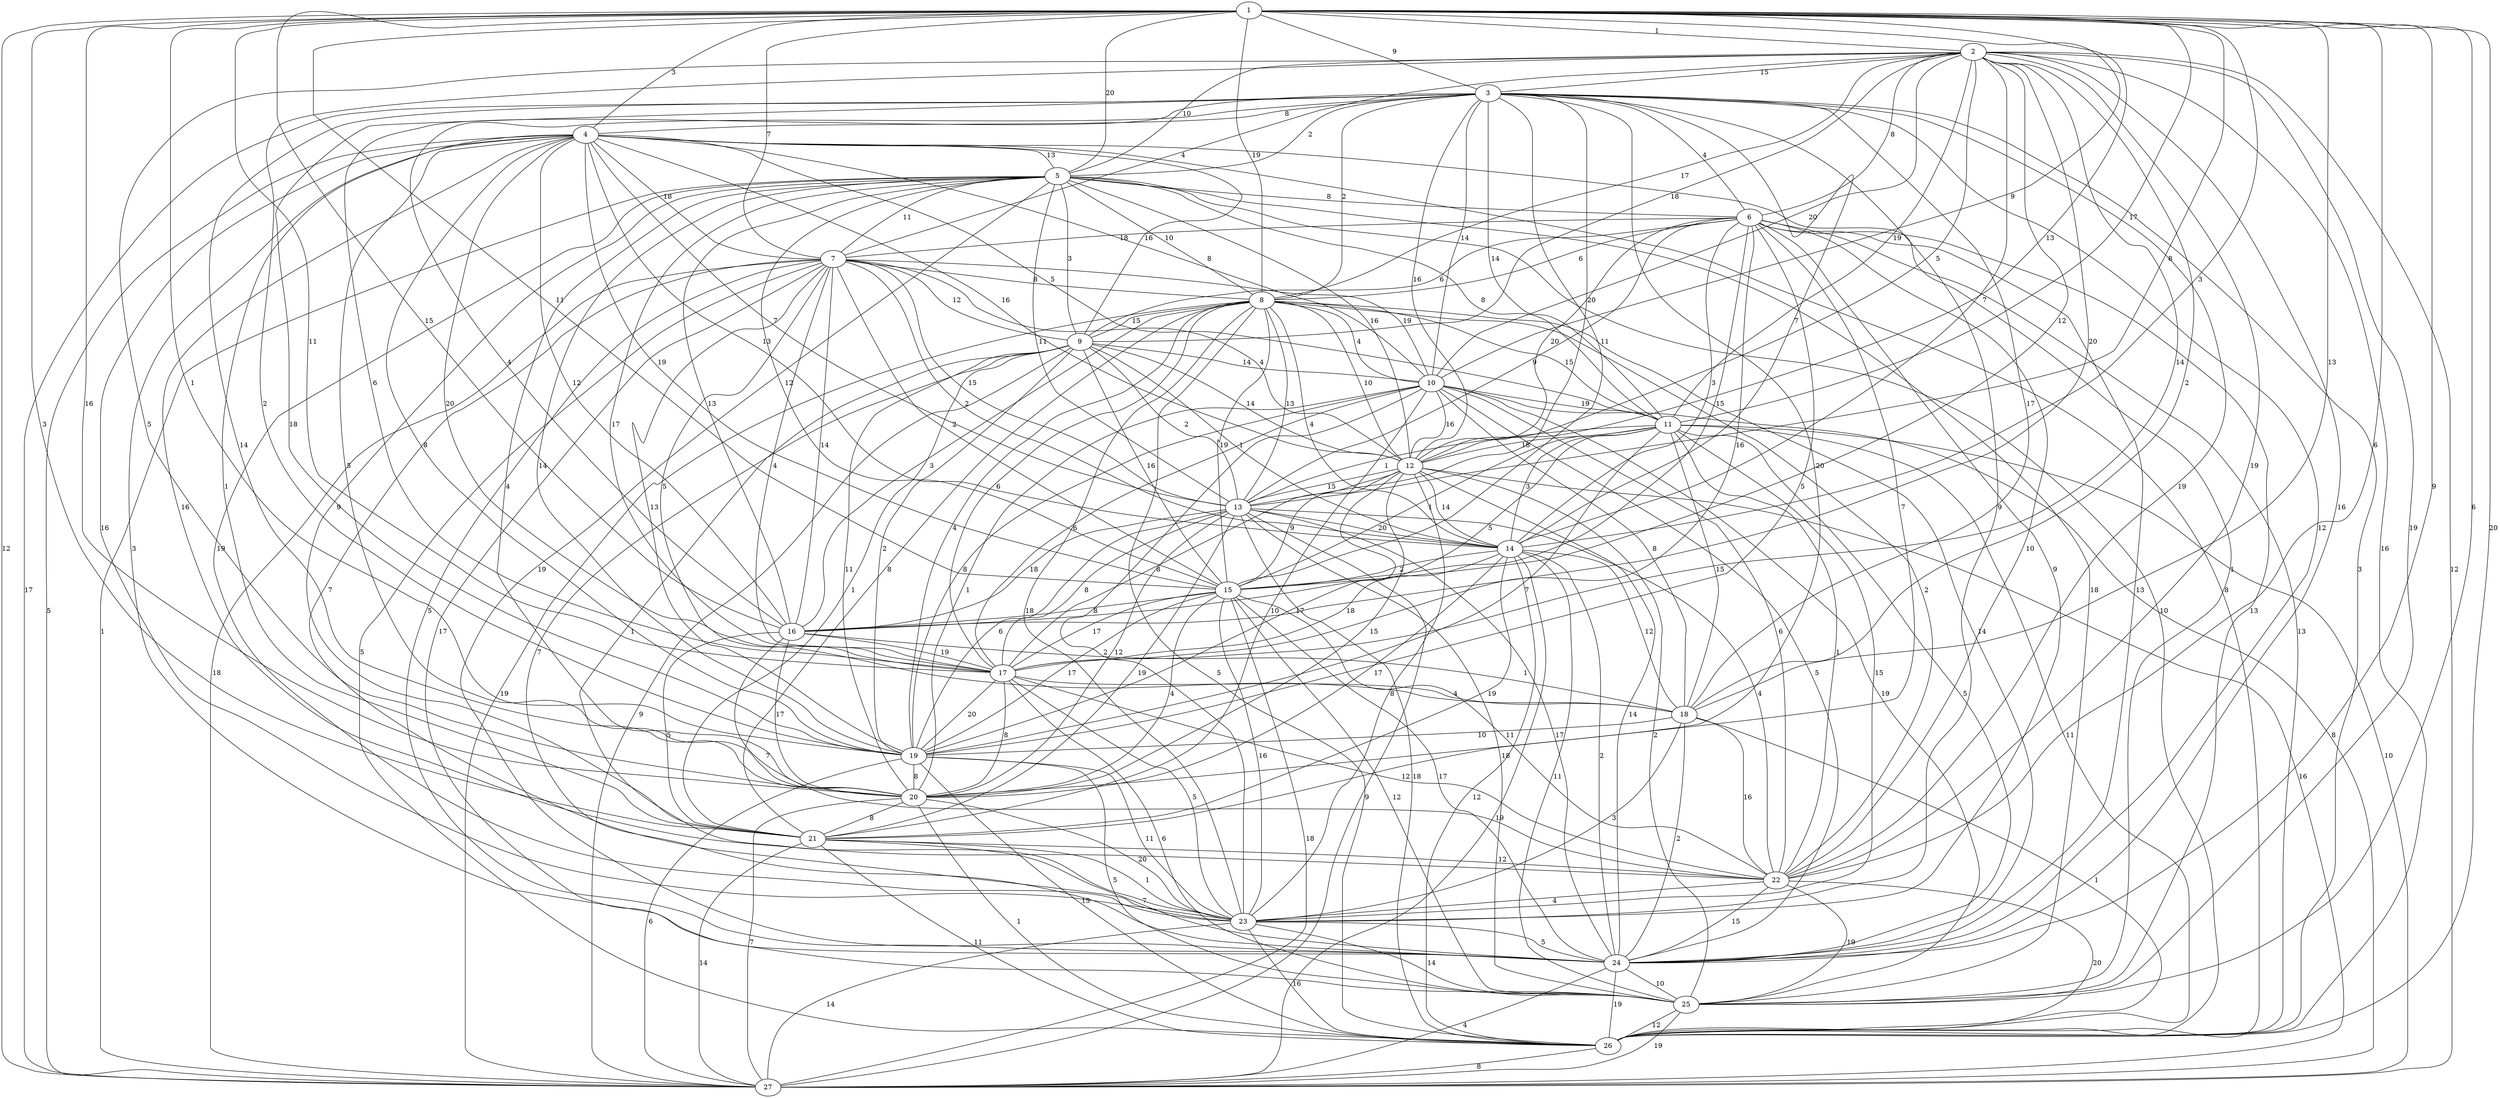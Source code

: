 graph G {
 1 -- 24 [label="9"];
 1 -- 20 [label="16"];
 1 -- 19 [label="1"];
 1 -- 18 [label="13"];
 1 -- 17 [label="11"];
 1 -- 15 [label="11"];
 1 -- 14 [label="3"];
 1 -- 8 [label="19"];
 1 -- 7 [label="7"];
 1 -- 5 [label="20"];
 1 -- 4 [label="3"];
 1 -- 11 [label="17"];
 1 -- 13 [label="8"];
 1 -- 21 [label="3"];
 1 -- 26 [label="20"];
 1 -- 10 [label="9"];
 1 -- 22 [label="6"];
 1 -- 25 [label="6"];
 1 -- 27 [label="12"];
 1 -- 12 [label="13"];
 1 -- 3 [label="9"];
 1 -- 16 [label="15"];
 1 -- 2 [label="1"];
 2 -- 26 [label="16"];
 2 -- 24 [label="16"];
 2 -- 22 [label="19"];
 2 -- 19 [label="2"];
 2 -- 18 [label="2"];
 2 -- 16 [label="20"];
 2 -- 12 [label="5"];
 2 -- 5 [label="10"];
 2 -- 14 [label="7"];
 2 -- 7 [label="4"];
 2 -- 27 [label="12"];
 2 -- 17 [label="14"];
 2 -- 10 [label="20"];
 2 -- 6 [label="8"];
 2 -- 8 [label="17"];
 2 -- 9 [label="18"];
 2 -- 11 [label="19"];
 2 -- 15 [label="12"];
 2 -- 25 [label="19"];
 2 -- 20 [label="5"];
 2 -- 3 [label="15"];
 3 -- 21 [label="20"];
 3 -- 19 [label="18"];
 3 -- 18 [label="17"];
 3 -- 12 [label="16"];
 3 -- 10 [label="14"];
 3 -- 5 [label="2"];
 3 -- 20 [label="14"];
 3 -- 26 [label="3"];
 3 -- 17 [label="6"];
 3 -- 16 [label="4"];
 3 -- 6 [label="4"];
 3 -- 22 [label="19"];
 3 -- 14 [label="7"];
 3 -- 23 [label="9"];
 3 -- 15 [label="11"];
 3 -- 8 [label="2"];
 3 -- 24 [label="12"];
 3 -- 27 [label="17"];
 3 -- 13 [label="20"];
 3 -- 11 [label="14"];
 3 -- 4 [label="8"];
 4 -- 27 [label="5"];
 4 -- 25 [label="1"];
 4 -- 24 [label="3"];
 4 -- 21 [label="1"];
 4 -- 19 [label="8"];
 4 -- 17 [label="20"];
 4 -- 16 [label="12"];
 4 -- 15 [label="19"];
 4 -- 14 [label="13"];
 4 -- 12 [label="16"];
 4 -- 10 [label="8"];
 4 -- 7 [label="18"];
 4 -- 9 [label="16"];
 4 -- 22 [label="16"];
 4 -- 11 [label="5"];
 4 -- 26 [label="8"];
 4 -- 20 [label="5"];
 4 -- 23 [label="16"];
 4 -- 13 [label="7"];
 4 -- 5 [label="13"];
 5 -- 26 [label="10"];
 5 -- 23 [label="19"];
 5 -- 21 [label="9"];
 5 -- 9 [label="3"];
 5 -- 7 [label="11"];
 5 -- 15 [label="12"];
 5 -- 17 [label="17"];
 5 -- 27 [label="1"];
 5 -- 12 [label="16"];
 5 -- 24 [label="19"];
 5 -- 8 [label="10"];
 5 -- 20 [label="4"];
 5 -- 13 [label="11"];
 5 -- 11 [label="8"];
 5 -- 16 [label="13"];
 5 -- 25 [label="18"];
 5 -- 19 [label="14"];
 5 -- 6 [label="8"];
 6 -- 26 [label="13"];
 6 -- 24 [label="13"];
 6 -- 19 [label="5"];
 6 -- 12 [label="20"];
 6 -- 9 [label="6"];
 6 -- 8 [label="6"];
 6 -- 23 [label="9"];
 6 -- 14 [label="3"];
 6 -- 22 [label="10"];
 6 -- 20 [label="7"];
 6 -- 25 [label="13"];
 6 -- 15 [label="15"];
 6 -- 13 [label="9"];
 6 -- 17 [label="16"];
 6 -- 7 [label="18"];
 7 -- 25 [label="17"];
 7 -- 18 [label="5"];
 7 -- 17 [label="4"];
 7 -- 14 [label="2"];
 7 -- 26 [label="5"];
 7 -- 10 [label="19"];
 7 -- 13 [label="15"];
 7 -- 27 [label="18"];
 7 -- 15 [label="2"];
 7 -- 16 [label="14"];
 7 -- 9 [label="12"];
 7 -- 19 [label="13"];
 7 -- 12 [label="4"];
 7 -- 24 [label="5"];
 7 -- 23 [label="7"];
 7 -- 8 [label="8"];
 8 -- 23 [label="18"];
 8 -- 21 [label="8"];
 8 -- 17 [label="6"];
 8 -- 26 [label="5"];
 8 -- 22 [label="2"];
 8 -- 14 [label="4"];
 8 -- 19 [label="4"];
 8 -- 16 [label="3"];
 8 -- 10 [label="4"];
 8 -- 13 [label="13"];
 8 -- 15 [label="19"];
 8 -- 24 [label="14"];
 8 -- 11 [label="15"];
 8 -- 12 [label="10"];
 8 -- 27 [label="19"];
 8 -- 9 [label="15"];
 9 -- 24 [label="7"];
 9 -- 20 [label="11"];
 9 -- 13 [label="2"];
 9 -- 12 [label="14"];
 9 -- 19 [label="2"];
 9 -- 15 [label="16"];
 9 -- 21 [label="1"];
 9 -- 14 [label="1"];
 9 -- 23 [label="1"];
 9 -- 27 [label="9"];
 9 -- 10 [label="14"];
 10 -- 27 [label="8"];
 10 -- 25 [label="19"];
 10 -- 24 [label="5"];
 10 -- 23 [label="2"];
 10 -- 22 [label="6"];
 10 -- 20 [label="1"];
 10 -- 19 [label="8"];
 10 -- 18 [label="8"];
 10 -- 17 [label="6"];
 10 -- 12 [label="16"];
 10 -- 21 [label="10"];
 10 -- 11 [label="19"];
 11 -- 26 [label="11"];
 11 -- 23 [label="15"];
 11 -- 19 [label="7"];
 11 -- 18 [label="15"];
 11 -- 13 [label="1"];
 11 -- 16 [label="5"];
 11 -- 15 [label="1"];
 11 -- 14 [label="3"];
 11 -- 22 [label="1"];
 11 -- 24 [label="5"];
 11 -- 27 [label="10"];
 11 -- 12 [label="18"];
 12 -- 27 [label="16"];
 12 -- 25 [label="2"];
 12 -- 14 [label="14"];
 12 -- 15 [label="9"];
 12 -- 20 [label="15"];
 12 -- 23 [label="8"];
 12 -- 17 [label="8"];
 12 -- 24 [label="14"];
 12 -- 19 [label="17"];
 12 -- 13 [label="15"];
 13 -- 25 [label="18"];
 13 -- 20 [label="12"];
 13 -- 19 [label="6"];
 13 -- 27 [label="9"];
 13 -- 21 [label="19"];
 13 -- 26 [label="18"];
 13 -- 24 [label="17"];
 13 -- 16 [label="18"];
 13 -- 17 [label="8"];
 13 -- 22 [label="4"];
 13 -- 14 [label="20"];
 14 -- 20 [label="17"];
 14 -- 21 [label="19"];
 14 -- 25 [label="11"];
 14 -- 26 [label="12"];
 14 -- 27 [label="19"];
 14 -- 24 [label="2"];
 14 -- 17 [label="18"];
 14 -- 18 [label="12"];
 14 -- 15 [label="2"];
 15 -- 24 [label="17"];
 15 -- 23 [label="16"];
 15 -- 17 [label="17"];
 15 -- 20 [label="4"];
 15 -- 19 [label="17"];
 15 -- 27 [label="18"];
 15 -- 22 [label="11"];
 15 -- 25 [label="12"];
 15 -- 16 [label="8"];
 16 -- 22 [label="7"];
 16 -- 20 [label="17"];
 16 -- 18 [label="1"];
 16 -- 21 [label="5"];
 16 -- 17 [label="19"];
 17 -- 25 [label="6"];
 17 -- 19 [label="20"];
 17 -- 22 [label="12"];
 17 -- 20 [label="8"];
 17 -- 23 [label="5"];
 17 -- 18 [label="4"];
 18 -- 22 [label="16"];
 18 -- 24 [label="2"];
 18 -- 26 [label="1"];
 18 -- 23 [label="3"];
 18 -- 19 [label="10"];
 19 -- 26 [label="15"];
 19 -- 27 [label="6"];
 19 -- 23 [label="11"];
 19 -- 25 [label="5"];
 19 -- 20 [label="8"];
 20 -- 27 [label="7"];
 20 -- 26 [label="1"];
 20 -- 23 [label="20"];
 20 -- 21 [label="8"];
 21 -- 27 [label="14"];
 21 -- 23 [label="1"];
 21 -- 26 [label="11"];
 21 -- 24 [label="7"];
 21 -- 22 [label="12"];
 22 -- 24 [label="15"];
 22 -- 25 [label="19"];
 22 -- 26 [label="20"];
 22 -- 23 [label="4"];
 23 -- 27 [label="14"];
 23 -- 25 [label="14"];
 23 -- 26 [label="16"];
 23 -- 24 [label="5"];
 24 -- 27 [label="4"];
 24 -- 26 [label="19"];
 24 -- 25 [label="10"];
 25 -- 27 [label="19"];
 25 -- 26 [label="12"];
 26 -- 27 [label="8"];
}
